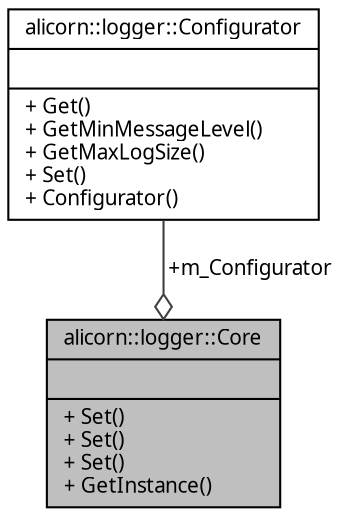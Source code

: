 digraph "alicorn::logger::Core"
{
 // INTERACTIVE_SVG=YES
  edge [fontname="Verdana",fontsize="10",labelfontname="Verdana",labelfontsize="10"];
  node [fontname="Verdana",fontsize="10",shape=record];
  Node1 [label="{alicorn::logger::Core\n||+ Set()\l+ Set()\l+ Set()\l+ GetInstance()\l}",height=0.2,width=0.4,color="black", fillcolor="grey75", style="filled", fontcolor="black"];
  Node2 -> Node1 [color="grey25",fontsize="10",style="solid",label=" +m_Configurator" ,arrowhead="odiamond",fontname="Verdana"];
  Node2 [label="{alicorn::logger::Configurator\n||+ Get()\l+ GetMinMessageLevel()\l+ GetMaxLogSize()\l+ Set()\l+ Configurator()\l}",height=0.2,width=0.4,color="black", fillcolor="white", style="filled",URL="$a00069.html",tooltip="Класс входит в Проект Logger   Конфигуратор. "];
}
